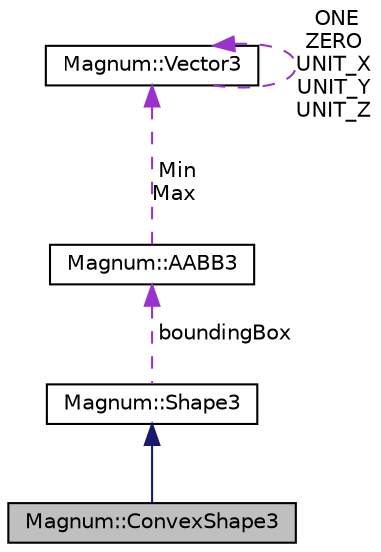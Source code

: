 digraph "Magnum::ConvexShape3"
{
  edge [fontname="Helvetica",fontsize="10",labelfontname="Helvetica",labelfontsize="10"];
  node [fontname="Helvetica",fontsize="10",shape=record];
  Node1 [label="Magnum::ConvexShape3",height=0.2,width=0.4,color="black", fillcolor="grey75", style="filled", fontcolor="black"];
  Node2 -> Node1 [dir="back",color="midnightblue",fontsize="10",style="solid"];
  Node2 [label="Magnum::Shape3",height=0.2,width=0.4,color="black", fillcolor="white", style="filled",URL="$class_magnum_1_1_shape3.html",tooltip="Shape3. "];
  Node3 -> Node2 [dir="back",color="darkorchid3",fontsize="10",style="dashed",label=" boundingBox" ];
  Node3 [label="Magnum::AABB3",height=0.2,width=0.4,color="black", fillcolor="white", style="filled",URL="$class_magnum_1_1_a_a_b_b3.html"];
  Node4 -> Node3 [dir="back",color="darkorchid3",fontsize="10",style="dashed",label=" Min\nMax" ];
  Node4 [label="Magnum::Vector3",height=0.2,width=0.4,color="black", fillcolor="white", style="filled",URL="$class_magnum_1_1_vector3.html"];
  Node4 -> Node4 [dir="back",color="darkorchid3",fontsize="10",style="dashed",label=" ONE\nZERO\nUNIT_X\nUNIT_Y\nUNIT_Z" ];
}
